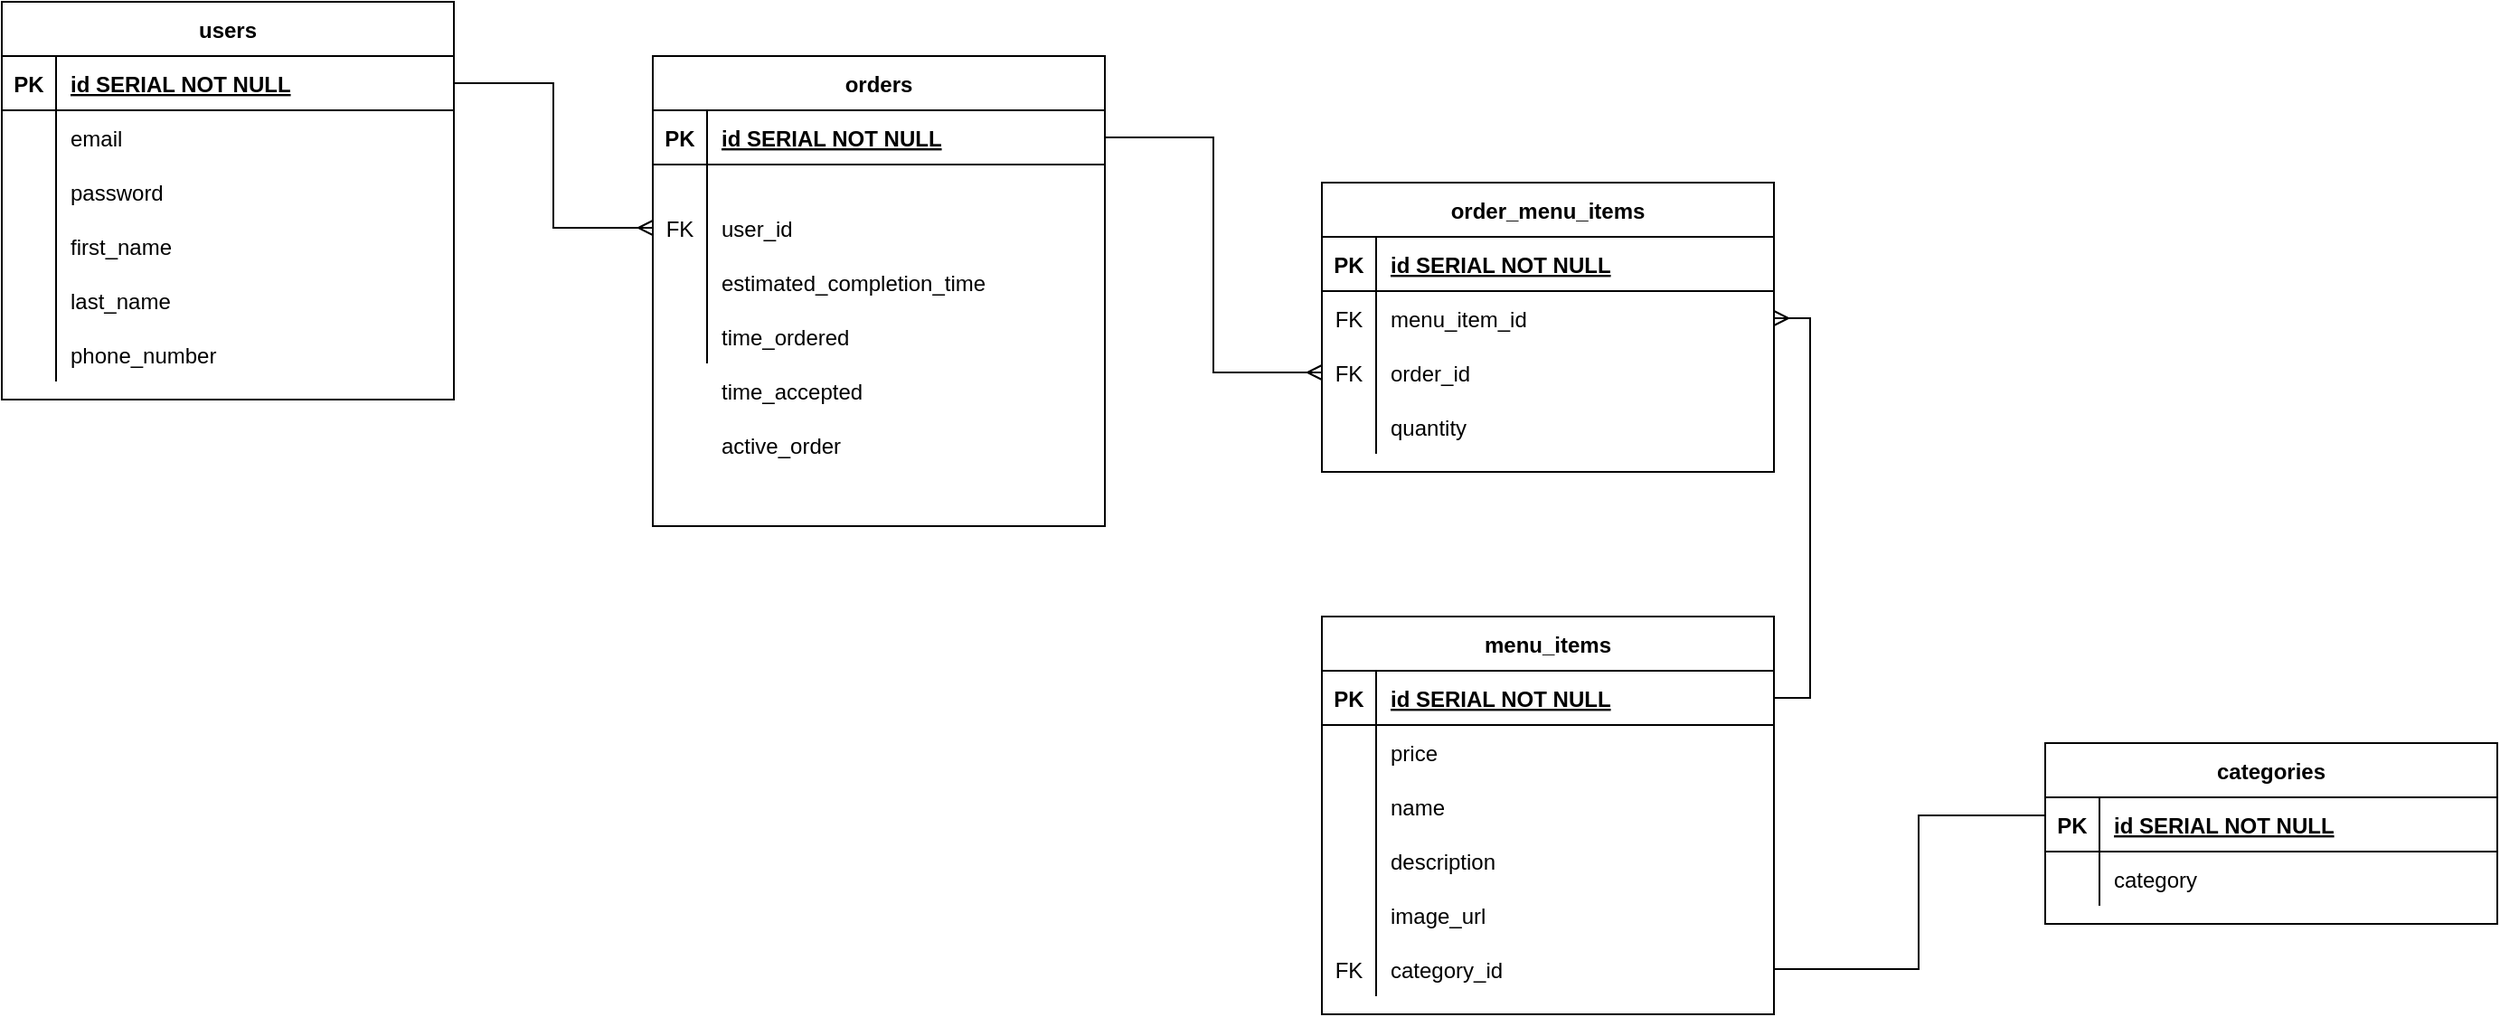 <mxfile version="17.4.2" type="device"><diagram id="R2lEEEUBdFMjLlhIrx00" name="Page-1"><mxGraphModel dx="1952" dy="614" grid="1" gridSize="10" guides="1" tooltips="1" connect="1" arrows="1" fold="1" page="1" pageScale="1" pageWidth="850" pageHeight="1100" math="0" shadow="0" extFonts="Permanent Marker^https://fonts.googleapis.com/css?family=Permanent+Marker"><root><mxCell id="0"/><mxCell id="1" parent="0"/><mxCell id="C-vyLk0tnHw3VtMMgP7b-2" value="orders" style="shape=table;startSize=30;container=1;collapsible=1;childLayout=tableLayout;fixedRows=1;rowLines=0;fontStyle=1;align=center;resizeLast=1;" parent="1" vertex="1"><mxGeometry x="260" y="70" width="250" height="260" as="geometry"/></mxCell><mxCell id="C-vyLk0tnHw3VtMMgP7b-3" value="" style="shape=partialRectangle;collapsible=0;dropTarget=0;pointerEvents=0;fillColor=none;points=[[0,0.5],[1,0.5]];portConstraint=eastwest;top=0;left=0;right=0;bottom=1;" parent="C-vyLk0tnHw3VtMMgP7b-2" vertex="1"><mxGeometry y="30" width="250" height="30" as="geometry"/></mxCell><mxCell id="C-vyLk0tnHw3VtMMgP7b-4" value="PK" style="shape=partialRectangle;overflow=hidden;connectable=0;fillColor=none;top=0;left=0;bottom=0;right=0;fontStyle=1;" parent="C-vyLk0tnHw3VtMMgP7b-3" vertex="1"><mxGeometry width="30" height="30" as="geometry"><mxRectangle width="30" height="30" as="alternateBounds"/></mxGeometry></mxCell><mxCell id="C-vyLk0tnHw3VtMMgP7b-5" value="id SERIAL NOT NULL " style="shape=partialRectangle;overflow=hidden;connectable=0;fillColor=none;top=0;left=0;bottom=0;right=0;align=left;spacingLeft=6;fontStyle=5;" parent="C-vyLk0tnHw3VtMMgP7b-3" vertex="1"><mxGeometry x="30" width="220" height="30" as="geometry"><mxRectangle width="220" height="30" as="alternateBounds"/></mxGeometry></mxCell><mxCell id="SOn1Qj8rkzqcrmWFfUXF-52" style="shape=partialRectangle;collapsible=0;dropTarget=0;pointerEvents=0;fillColor=none;points=[[0,0.5],[1,0.5]];portConstraint=eastwest;top=0;left=0;right=0;bottom=0;" parent="C-vyLk0tnHw3VtMMgP7b-2" vertex="1"><mxGeometry y="60" width="250" height="20" as="geometry"/></mxCell><mxCell id="SOn1Qj8rkzqcrmWFfUXF-53" value="" style="shape=partialRectangle;overflow=hidden;connectable=0;fillColor=none;top=0;left=0;bottom=0;right=0;" parent="SOn1Qj8rkzqcrmWFfUXF-52" vertex="1"><mxGeometry width="30" height="20" as="geometry"><mxRectangle width="30" height="20" as="alternateBounds"/></mxGeometry></mxCell><mxCell id="SOn1Qj8rkzqcrmWFfUXF-54" value="" style="shape=partialRectangle;overflow=hidden;connectable=0;fillColor=none;top=0;left=0;bottom=0;right=0;align=left;spacingLeft=6;" parent="SOn1Qj8rkzqcrmWFfUXF-52" vertex="1"><mxGeometry x="30" width="220" height="20" as="geometry"><mxRectangle width="220" height="20" as="alternateBounds"/></mxGeometry></mxCell><mxCell id="C-vyLk0tnHw3VtMMgP7b-6" value="" style="shape=partialRectangle;collapsible=0;dropTarget=0;pointerEvents=0;fillColor=none;points=[[0,0.5],[1,0.5]];portConstraint=eastwest;top=0;left=0;right=0;bottom=0;" parent="C-vyLk0tnHw3VtMMgP7b-2" vertex="1"><mxGeometry y="80" width="250" height="30" as="geometry"/></mxCell><mxCell id="C-vyLk0tnHw3VtMMgP7b-7" value="FK" style="shape=partialRectangle;overflow=hidden;connectable=0;fillColor=none;top=0;left=0;bottom=0;right=0;" parent="C-vyLk0tnHw3VtMMgP7b-6" vertex="1"><mxGeometry width="30" height="30" as="geometry"><mxRectangle width="30" height="30" as="alternateBounds"/></mxGeometry></mxCell><mxCell id="C-vyLk0tnHw3VtMMgP7b-8" value="user_id" style="shape=partialRectangle;overflow=hidden;connectable=0;fillColor=none;top=0;left=0;bottom=0;right=0;align=left;spacingLeft=6;" parent="C-vyLk0tnHw3VtMMgP7b-6" vertex="1"><mxGeometry x="30" width="220" height="30" as="geometry"><mxRectangle width="220" height="30" as="alternateBounds"/></mxGeometry></mxCell><mxCell id="SOn1Qj8rkzqcrmWFfUXF-27" style="shape=partialRectangle;collapsible=0;dropTarget=0;pointerEvents=0;fillColor=none;points=[[0,0.5],[1,0.5]];portConstraint=eastwest;top=0;left=0;right=0;bottom=0;" parent="C-vyLk0tnHw3VtMMgP7b-2" vertex="1"><mxGeometry y="110" width="250" height="30" as="geometry"/></mxCell><mxCell id="SOn1Qj8rkzqcrmWFfUXF-28" style="shape=partialRectangle;overflow=hidden;connectable=0;fillColor=none;top=0;left=0;bottom=0;right=0;" parent="SOn1Qj8rkzqcrmWFfUXF-27" vertex="1"><mxGeometry width="30" height="30" as="geometry"><mxRectangle width="30" height="30" as="alternateBounds"/></mxGeometry></mxCell><mxCell id="SOn1Qj8rkzqcrmWFfUXF-29" value="estimated_completion_time" style="shape=partialRectangle;overflow=hidden;connectable=0;fillColor=none;top=0;left=0;bottom=0;right=0;align=left;spacingLeft=6;" parent="SOn1Qj8rkzqcrmWFfUXF-27" vertex="1"><mxGeometry x="30" width="220" height="30" as="geometry"><mxRectangle width="220" height="30" as="alternateBounds"/></mxGeometry></mxCell><mxCell id="C-vyLk0tnHw3VtMMgP7b-9" value="" style="shape=partialRectangle;collapsible=0;dropTarget=0;pointerEvents=0;fillColor=none;points=[[0,0.5],[1,0.5]];portConstraint=eastwest;top=0;left=0;right=0;bottom=0;" parent="C-vyLk0tnHw3VtMMgP7b-2" vertex="1"><mxGeometry y="140" width="250" height="30" as="geometry"/></mxCell><mxCell id="C-vyLk0tnHw3VtMMgP7b-10" value="" style="shape=partialRectangle;overflow=hidden;connectable=0;fillColor=none;top=0;left=0;bottom=0;right=0;" parent="C-vyLk0tnHw3VtMMgP7b-9" vertex="1"><mxGeometry width="30" height="30" as="geometry"><mxRectangle width="30" height="30" as="alternateBounds"/></mxGeometry></mxCell><mxCell id="C-vyLk0tnHw3VtMMgP7b-11" value="time_ordered" style="shape=partialRectangle;overflow=hidden;connectable=0;fillColor=none;top=0;left=0;bottom=0;right=0;align=left;spacingLeft=6;" parent="C-vyLk0tnHw3VtMMgP7b-9" vertex="1"><mxGeometry x="30" width="220" height="30" as="geometry"><mxRectangle width="220" height="30" as="alternateBounds"/></mxGeometry></mxCell><mxCell id="SOn1Qj8rkzqcrmWFfUXF-4" value="menu_items" style="shape=table;startSize=30;container=1;collapsible=1;childLayout=tableLayout;fixedRows=1;rowLines=0;fontStyle=1;align=center;resizeLast=1;" parent="1" vertex="1"><mxGeometry x="630" y="380" width="250" height="220" as="geometry"/></mxCell><mxCell id="SOn1Qj8rkzqcrmWFfUXF-5" value="" style="shape=partialRectangle;collapsible=0;dropTarget=0;pointerEvents=0;fillColor=none;points=[[0,0.5],[1,0.5]];portConstraint=eastwest;top=0;left=0;right=0;bottom=1;" parent="SOn1Qj8rkzqcrmWFfUXF-4" vertex="1"><mxGeometry y="30" width="250" height="30" as="geometry"/></mxCell><mxCell id="SOn1Qj8rkzqcrmWFfUXF-6" value="PK" style="shape=partialRectangle;overflow=hidden;connectable=0;fillColor=none;top=0;left=0;bottom=0;right=0;fontStyle=1;" parent="SOn1Qj8rkzqcrmWFfUXF-5" vertex="1"><mxGeometry width="30" height="30" as="geometry"><mxRectangle width="30" height="30" as="alternateBounds"/></mxGeometry></mxCell><mxCell id="SOn1Qj8rkzqcrmWFfUXF-7" value="id SERIAL NOT NULL " style="shape=partialRectangle;overflow=hidden;connectable=0;fillColor=none;top=0;left=0;bottom=0;right=0;align=left;spacingLeft=6;fontStyle=5;" parent="SOn1Qj8rkzqcrmWFfUXF-5" vertex="1"><mxGeometry x="30" width="220" height="30" as="geometry"><mxRectangle width="220" height="30" as="alternateBounds"/></mxGeometry></mxCell><mxCell id="SOn1Qj8rkzqcrmWFfUXF-11" value="" style="shape=partialRectangle;collapsible=0;dropTarget=0;pointerEvents=0;fillColor=none;points=[[0,0.5],[1,0.5]];portConstraint=eastwest;top=0;left=0;right=0;bottom=0;" parent="SOn1Qj8rkzqcrmWFfUXF-4" vertex="1"><mxGeometry y="60" width="250" height="30" as="geometry"/></mxCell><mxCell id="SOn1Qj8rkzqcrmWFfUXF-12" value="" style="shape=partialRectangle;overflow=hidden;connectable=0;fillColor=none;top=0;left=0;bottom=0;right=0;" parent="SOn1Qj8rkzqcrmWFfUXF-11" vertex="1"><mxGeometry width="30" height="30" as="geometry"><mxRectangle width="30" height="30" as="alternateBounds"/></mxGeometry></mxCell><mxCell id="SOn1Qj8rkzqcrmWFfUXF-13" value="price" style="shape=partialRectangle;overflow=hidden;connectable=0;fillColor=none;top=0;left=0;bottom=0;right=0;align=left;spacingLeft=6;" parent="SOn1Qj8rkzqcrmWFfUXF-11" vertex="1"><mxGeometry x="30" width="220" height="30" as="geometry"><mxRectangle width="220" height="30" as="alternateBounds"/></mxGeometry></mxCell><mxCell id="SOn1Qj8rkzqcrmWFfUXF-55" style="shape=partialRectangle;collapsible=0;dropTarget=0;pointerEvents=0;fillColor=none;points=[[0,0.5],[1,0.5]];portConstraint=eastwest;top=0;left=0;right=0;bottom=0;" parent="SOn1Qj8rkzqcrmWFfUXF-4" vertex="1"><mxGeometry y="90" width="250" height="30" as="geometry"/></mxCell><mxCell id="SOn1Qj8rkzqcrmWFfUXF-56" style="shape=partialRectangle;overflow=hidden;connectable=0;fillColor=none;top=0;left=0;bottom=0;right=0;" parent="SOn1Qj8rkzqcrmWFfUXF-55" vertex="1"><mxGeometry width="30" height="30" as="geometry"><mxRectangle width="30" height="30" as="alternateBounds"/></mxGeometry></mxCell><mxCell id="SOn1Qj8rkzqcrmWFfUXF-57" value="name" style="shape=partialRectangle;overflow=hidden;connectable=0;fillColor=none;top=0;left=0;bottom=0;right=0;align=left;spacingLeft=6;" parent="SOn1Qj8rkzqcrmWFfUXF-55" vertex="1"><mxGeometry x="30" width="220" height="30" as="geometry"><mxRectangle width="220" height="30" as="alternateBounds"/></mxGeometry></mxCell><mxCell id="SOn1Qj8rkzqcrmWFfUXF-58" style="shape=partialRectangle;collapsible=0;dropTarget=0;pointerEvents=0;fillColor=none;points=[[0,0.5],[1,0.5]];portConstraint=eastwest;top=0;left=0;right=0;bottom=0;" parent="SOn1Qj8rkzqcrmWFfUXF-4" vertex="1"><mxGeometry y="120" width="250" height="30" as="geometry"/></mxCell><mxCell id="SOn1Qj8rkzqcrmWFfUXF-59" style="shape=partialRectangle;overflow=hidden;connectable=0;fillColor=none;top=0;left=0;bottom=0;right=0;" parent="SOn1Qj8rkzqcrmWFfUXF-58" vertex="1"><mxGeometry width="30" height="30" as="geometry"><mxRectangle width="30" height="30" as="alternateBounds"/></mxGeometry></mxCell><mxCell id="SOn1Qj8rkzqcrmWFfUXF-60" value="description" style="shape=partialRectangle;overflow=hidden;connectable=0;fillColor=none;top=0;left=0;bottom=0;right=0;align=left;spacingLeft=6;" parent="SOn1Qj8rkzqcrmWFfUXF-58" vertex="1"><mxGeometry x="30" width="220" height="30" as="geometry"><mxRectangle width="220" height="30" as="alternateBounds"/></mxGeometry></mxCell><mxCell id="SOn1Qj8rkzqcrmWFfUXF-61" style="shape=partialRectangle;collapsible=0;dropTarget=0;pointerEvents=0;fillColor=none;points=[[0,0.5],[1,0.5]];portConstraint=eastwest;top=0;left=0;right=0;bottom=0;" parent="SOn1Qj8rkzqcrmWFfUXF-4" vertex="1"><mxGeometry y="150" width="250" height="30" as="geometry"/></mxCell><mxCell id="SOn1Qj8rkzqcrmWFfUXF-62" style="shape=partialRectangle;overflow=hidden;connectable=0;fillColor=none;top=0;left=0;bottom=0;right=0;" parent="SOn1Qj8rkzqcrmWFfUXF-61" vertex="1"><mxGeometry width="30" height="30" as="geometry"><mxRectangle width="30" height="30" as="alternateBounds"/></mxGeometry></mxCell><mxCell id="SOn1Qj8rkzqcrmWFfUXF-63" value="image_url" style="shape=partialRectangle;overflow=hidden;connectable=0;fillColor=none;top=0;left=0;bottom=0;right=0;align=left;spacingLeft=6;" parent="SOn1Qj8rkzqcrmWFfUXF-61" vertex="1"><mxGeometry x="30" width="220" height="30" as="geometry"><mxRectangle width="220" height="30" as="alternateBounds"/></mxGeometry></mxCell><mxCell id="SOn1Qj8rkzqcrmWFfUXF-64" style="shape=partialRectangle;collapsible=0;dropTarget=0;pointerEvents=0;fillColor=none;points=[[0,0.5],[1,0.5]];portConstraint=eastwest;top=0;left=0;right=0;bottom=0;" parent="SOn1Qj8rkzqcrmWFfUXF-4" vertex="1"><mxGeometry y="180" width="250" height="30" as="geometry"/></mxCell><mxCell id="SOn1Qj8rkzqcrmWFfUXF-65" value="FK" style="shape=partialRectangle;overflow=hidden;connectable=0;fillColor=none;top=0;left=0;bottom=0;right=0;" parent="SOn1Qj8rkzqcrmWFfUXF-64" vertex="1"><mxGeometry width="30" height="30" as="geometry"><mxRectangle width="30" height="30" as="alternateBounds"/></mxGeometry></mxCell><mxCell id="SOn1Qj8rkzqcrmWFfUXF-66" value="category_id" style="shape=partialRectangle;overflow=hidden;connectable=0;fillColor=none;top=0;left=0;bottom=0;right=0;align=left;spacingLeft=6;" parent="SOn1Qj8rkzqcrmWFfUXF-64" vertex="1"><mxGeometry x="30" width="220" height="30" as="geometry"><mxRectangle width="220" height="30" as="alternateBounds"/></mxGeometry></mxCell><mxCell id="SOn1Qj8rkzqcrmWFfUXF-14" value="users" style="shape=table;startSize=30;container=1;collapsible=1;childLayout=tableLayout;fixedRows=1;rowLines=0;fontStyle=1;align=center;resizeLast=1;" parent="1" vertex="1"><mxGeometry x="-100" y="40" width="250" height="220" as="geometry"/></mxCell><mxCell id="SOn1Qj8rkzqcrmWFfUXF-15" value="" style="shape=partialRectangle;collapsible=0;dropTarget=0;pointerEvents=0;fillColor=none;points=[[0,0.5],[1,0.5]];portConstraint=eastwest;top=0;left=0;right=0;bottom=1;" parent="SOn1Qj8rkzqcrmWFfUXF-14" vertex="1"><mxGeometry y="30" width="250" height="30" as="geometry"/></mxCell><mxCell id="SOn1Qj8rkzqcrmWFfUXF-16" value="PK" style="shape=partialRectangle;overflow=hidden;connectable=0;fillColor=none;top=0;left=0;bottom=0;right=0;fontStyle=1;" parent="SOn1Qj8rkzqcrmWFfUXF-15" vertex="1"><mxGeometry width="30" height="30" as="geometry"><mxRectangle width="30" height="30" as="alternateBounds"/></mxGeometry></mxCell><mxCell id="SOn1Qj8rkzqcrmWFfUXF-17" value="id SERIAL NOT NULL " style="shape=partialRectangle;overflow=hidden;connectable=0;fillColor=none;top=0;left=0;bottom=0;right=0;align=left;spacingLeft=6;fontStyle=5;" parent="SOn1Qj8rkzqcrmWFfUXF-15" vertex="1"><mxGeometry x="30" width="220" height="30" as="geometry"><mxRectangle width="220" height="30" as="alternateBounds"/></mxGeometry></mxCell><mxCell id="SOn1Qj8rkzqcrmWFfUXF-18" value="" style="shape=partialRectangle;collapsible=0;dropTarget=0;pointerEvents=0;fillColor=none;points=[[0,0.5],[1,0.5]];portConstraint=eastwest;top=0;left=0;right=0;bottom=0;" parent="SOn1Qj8rkzqcrmWFfUXF-14" vertex="1"><mxGeometry y="60" width="250" height="30" as="geometry"/></mxCell><mxCell id="SOn1Qj8rkzqcrmWFfUXF-19" value="" style="shape=partialRectangle;overflow=hidden;connectable=0;fillColor=none;top=0;left=0;bottom=0;right=0;" parent="SOn1Qj8rkzqcrmWFfUXF-18" vertex="1"><mxGeometry width="30" height="30" as="geometry"><mxRectangle width="30" height="30" as="alternateBounds"/></mxGeometry></mxCell><mxCell id="SOn1Qj8rkzqcrmWFfUXF-20" value="email" style="shape=partialRectangle;overflow=hidden;connectable=0;fillColor=none;top=0;left=0;bottom=0;right=0;align=left;spacingLeft=6;" parent="SOn1Qj8rkzqcrmWFfUXF-18" vertex="1"><mxGeometry x="30" width="220" height="30" as="geometry"><mxRectangle width="220" height="30" as="alternateBounds"/></mxGeometry></mxCell><mxCell id="SOn1Qj8rkzqcrmWFfUXF-21" value="" style="shape=partialRectangle;collapsible=0;dropTarget=0;pointerEvents=0;fillColor=none;points=[[0,0.5],[1,0.5]];portConstraint=eastwest;top=0;left=0;right=0;bottom=0;" parent="SOn1Qj8rkzqcrmWFfUXF-14" vertex="1"><mxGeometry y="90" width="250" height="30" as="geometry"/></mxCell><mxCell id="SOn1Qj8rkzqcrmWFfUXF-22" value="" style="shape=partialRectangle;overflow=hidden;connectable=0;fillColor=none;top=0;left=0;bottom=0;right=0;" parent="SOn1Qj8rkzqcrmWFfUXF-21" vertex="1"><mxGeometry width="30" height="30" as="geometry"><mxRectangle width="30" height="30" as="alternateBounds"/></mxGeometry></mxCell><mxCell id="SOn1Qj8rkzqcrmWFfUXF-23" value="password" style="shape=partialRectangle;overflow=hidden;connectable=0;fillColor=none;top=0;left=0;bottom=0;right=0;align=left;spacingLeft=6;" parent="SOn1Qj8rkzqcrmWFfUXF-21" vertex="1"><mxGeometry x="30" width="220" height="30" as="geometry"><mxRectangle width="220" height="30" as="alternateBounds"/></mxGeometry></mxCell><mxCell id="SOn1Qj8rkzqcrmWFfUXF-95" style="shape=partialRectangle;collapsible=0;dropTarget=0;pointerEvents=0;fillColor=none;points=[[0,0.5],[1,0.5]];portConstraint=eastwest;top=0;left=0;right=0;bottom=0;" parent="SOn1Qj8rkzqcrmWFfUXF-14" vertex="1"><mxGeometry y="120" width="250" height="30" as="geometry"/></mxCell><mxCell id="SOn1Qj8rkzqcrmWFfUXF-96" style="shape=partialRectangle;overflow=hidden;connectable=0;fillColor=none;top=0;left=0;bottom=0;right=0;" parent="SOn1Qj8rkzqcrmWFfUXF-95" vertex="1"><mxGeometry width="30" height="30" as="geometry"><mxRectangle width="30" height="30" as="alternateBounds"/></mxGeometry></mxCell><mxCell id="SOn1Qj8rkzqcrmWFfUXF-97" value="first_name" style="shape=partialRectangle;overflow=hidden;connectable=0;fillColor=none;top=0;left=0;bottom=0;right=0;align=left;spacingLeft=6;" parent="SOn1Qj8rkzqcrmWFfUXF-95" vertex="1"><mxGeometry x="30" width="220" height="30" as="geometry"><mxRectangle width="220" height="30" as="alternateBounds"/></mxGeometry></mxCell><mxCell id="SOn1Qj8rkzqcrmWFfUXF-101" style="shape=partialRectangle;collapsible=0;dropTarget=0;pointerEvents=0;fillColor=none;points=[[0,0.5],[1,0.5]];portConstraint=eastwest;top=0;left=0;right=0;bottom=0;" parent="SOn1Qj8rkzqcrmWFfUXF-14" vertex="1"><mxGeometry y="150" width="250" height="30" as="geometry"/></mxCell><mxCell id="SOn1Qj8rkzqcrmWFfUXF-102" style="shape=partialRectangle;overflow=hidden;connectable=0;fillColor=none;top=0;left=0;bottom=0;right=0;" parent="SOn1Qj8rkzqcrmWFfUXF-101" vertex="1"><mxGeometry width="30" height="30" as="geometry"><mxRectangle width="30" height="30" as="alternateBounds"/></mxGeometry></mxCell><mxCell id="SOn1Qj8rkzqcrmWFfUXF-103" value="last_name" style="shape=partialRectangle;overflow=hidden;connectable=0;fillColor=none;top=0;left=0;bottom=0;right=0;align=left;spacingLeft=6;" parent="SOn1Qj8rkzqcrmWFfUXF-101" vertex="1"><mxGeometry x="30" width="220" height="30" as="geometry"><mxRectangle width="220" height="30" as="alternateBounds"/></mxGeometry></mxCell><mxCell id="SOn1Qj8rkzqcrmWFfUXF-98" style="shape=partialRectangle;collapsible=0;dropTarget=0;pointerEvents=0;fillColor=none;points=[[0,0.5],[1,0.5]];portConstraint=eastwest;top=0;left=0;right=0;bottom=0;" parent="SOn1Qj8rkzqcrmWFfUXF-14" vertex="1"><mxGeometry y="180" width="250" height="30" as="geometry"/></mxCell><mxCell id="SOn1Qj8rkzqcrmWFfUXF-99" style="shape=partialRectangle;overflow=hidden;connectable=0;fillColor=none;top=0;left=0;bottom=0;right=0;" parent="SOn1Qj8rkzqcrmWFfUXF-98" vertex="1"><mxGeometry width="30" height="30" as="geometry"><mxRectangle width="30" height="30" as="alternateBounds"/></mxGeometry></mxCell><mxCell id="SOn1Qj8rkzqcrmWFfUXF-100" value="phone_number" style="shape=partialRectangle;overflow=hidden;connectable=0;fillColor=none;top=0;left=0;bottom=0;right=0;align=left;spacingLeft=6;" parent="SOn1Qj8rkzqcrmWFfUXF-98" vertex="1"><mxGeometry x="30" width="220" height="30" as="geometry"><mxRectangle width="220" height="30" as="alternateBounds"/></mxGeometry></mxCell><mxCell id="SOn1Qj8rkzqcrmWFfUXF-33" value="order_menu_items" style="shape=table;startSize=30;container=1;collapsible=1;childLayout=tableLayout;fixedRows=1;rowLines=0;fontStyle=1;align=center;resizeLast=1;" parent="1" vertex="1"><mxGeometry x="630" y="140" width="250" height="160" as="geometry"/></mxCell><mxCell id="SOn1Qj8rkzqcrmWFfUXF-34" value="" style="shape=partialRectangle;collapsible=0;dropTarget=0;pointerEvents=0;fillColor=none;points=[[0,0.5],[1,0.5]];portConstraint=eastwest;top=0;left=0;right=0;bottom=1;" parent="SOn1Qj8rkzqcrmWFfUXF-33" vertex="1"><mxGeometry y="30" width="250" height="30" as="geometry"/></mxCell><mxCell id="SOn1Qj8rkzqcrmWFfUXF-35" value="PK" style="shape=partialRectangle;overflow=hidden;connectable=0;fillColor=none;top=0;left=0;bottom=0;right=0;fontStyle=1;" parent="SOn1Qj8rkzqcrmWFfUXF-34" vertex="1"><mxGeometry width="30" height="30" as="geometry"><mxRectangle width="30" height="30" as="alternateBounds"/></mxGeometry></mxCell><mxCell id="SOn1Qj8rkzqcrmWFfUXF-36" value="id SERIAL NOT NULL " style="shape=partialRectangle;overflow=hidden;connectable=0;fillColor=none;top=0;left=0;bottom=0;right=0;align=left;spacingLeft=6;fontStyle=5;" parent="SOn1Qj8rkzqcrmWFfUXF-34" vertex="1"><mxGeometry x="30" width="220" height="30" as="geometry"><mxRectangle width="220" height="30" as="alternateBounds"/></mxGeometry></mxCell><mxCell id="SOn1Qj8rkzqcrmWFfUXF-37" value="" style="shape=partialRectangle;collapsible=0;dropTarget=0;pointerEvents=0;fillColor=none;points=[[0,0.5],[1,0.5]];portConstraint=eastwest;top=0;left=0;right=0;bottom=0;" parent="SOn1Qj8rkzqcrmWFfUXF-33" vertex="1"><mxGeometry y="60" width="250" height="30" as="geometry"/></mxCell><mxCell id="SOn1Qj8rkzqcrmWFfUXF-38" value="FK" style="shape=partialRectangle;overflow=hidden;connectable=0;fillColor=none;top=0;left=0;bottom=0;right=0;" parent="SOn1Qj8rkzqcrmWFfUXF-37" vertex="1"><mxGeometry width="30" height="30" as="geometry"><mxRectangle width="30" height="30" as="alternateBounds"/></mxGeometry></mxCell><mxCell id="SOn1Qj8rkzqcrmWFfUXF-39" value="menu_item_id" style="shape=partialRectangle;overflow=hidden;connectable=0;fillColor=none;top=0;left=0;bottom=0;right=0;align=left;spacingLeft=6;" parent="SOn1Qj8rkzqcrmWFfUXF-37" vertex="1"><mxGeometry x="30" width="220" height="30" as="geometry"><mxRectangle width="220" height="30" as="alternateBounds"/></mxGeometry></mxCell><mxCell id="SOn1Qj8rkzqcrmWFfUXF-40" value="" style="shape=partialRectangle;collapsible=0;dropTarget=0;pointerEvents=0;fillColor=none;points=[[0,0.5],[1,0.5]];portConstraint=eastwest;top=0;left=0;right=0;bottom=0;" parent="SOn1Qj8rkzqcrmWFfUXF-33" vertex="1"><mxGeometry y="90" width="250" height="30" as="geometry"/></mxCell><mxCell id="SOn1Qj8rkzqcrmWFfUXF-41" value="FK" style="shape=partialRectangle;overflow=hidden;connectable=0;fillColor=none;top=0;left=0;bottom=0;right=0;" parent="SOn1Qj8rkzqcrmWFfUXF-40" vertex="1"><mxGeometry width="30" height="30" as="geometry"><mxRectangle width="30" height="30" as="alternateBounds"/></mxGeometry></mxCell><mxCell id="SOn1Qj8rkzqcrmWFfUXF-42" value="order_id" style="shape=partialRectangle;overflow=hidden;connectable=0;fillColor=none;top=0;left=0;bottom=0;right=0;align=left;spacingLeft=6;" parent="SOn1Qj8rkzqcrmWFfUXF-40" vertex="1"><mxGeometry x="30" width="220" height="30" as="geometry"><mxRectangle width="220" height="30" as="alternateBounds"/></mxGeometry></mxCell><mxCell id="SOn1Qj8rkzqcrmWFfUXF-43" style="shape=partialRectangle;collapsible=0;dropTarget=0;pointerEvents=0;fillColor=none;points=[[0,0.5],[1,0.5]];portConstraint=eastwest;top=0;left=0;right=0;bottom=0;" parent="SOn1Qj8rkzqcrmWFfUXF-33" vertex="1"><mxGeometry y="120" width="250" height="30" as="geometry"/></mxCell><mxCell id="SOn1Qj8rkzqcrmWFfUXF-44" style="shape=partialRectangle;overflow=hidden;connectable=0;fillColor=none;top=0;left=0;bottom=0;right=0;" parent="SOn1Qj8rkzqcrmWFfUXF-43" vertex="1"><mxGeometry width="30" height="30" as="geometry"><mxRectangle width="30" height="30" as="alternateBounds"/></mxGeometry></mxCell><mxCell id="SOn1Qj8rkzqcrmWFfUXF-45" value="quantity" style="shape=partialRectangle;overflow=hidden;connectable=0;fillColor=none;top=0;left=0;bottom=0;right=0;align=left;spacingLeft=6;" parent="SOn1Qj8rkzqcrmWFfUXF-43" vertex="1"><mxGeometry x="30" width="220" height="30" as="geometry"><mxRectangle width="220" height="30" as="alternateBounds"/></mxGeometry></mxCell><mxCell id="SOn1Qj8rkzqcrmWFfUXF-76" value="categories" style="shape=table;startSize=30;container=1;collapsible=1;childLayout=tableLayout;fixedRows=1;rowLines=0;fontStyle=1;align=center;resizeLast=1;" parent="1" vertex="1"><mxGeometry x="1030" y="450" width="250" height="100" as="geometry"/></mxCell><mxCell id="SOn1Qj8rkzqcrmWFfUXF-77" value="" style="shape=partialRectangle;collapsible=0;dropTarget=0;pointerEvents=0;fillColor=none;points=[[0,0.5],[1,0.5]];portConstraint=eastwest;top=0;left=0;right=0;bottom=1;" parent="SOn1Qj8rkzqcrmWFfUXF-76" vertex="1"><mxGeometry y="30" width="250" height="30" as="geometry"/></mxCell><mxCell id="SOn1Qj8rkzqcrmWFfUXF-78" value="PK" style="shape=partialRectangle;overflow=hidden;connectable=0;fillColor=none;top=0;left=0;bottom=0;right=0;fontStyle=1;" parent="SOn1Qj8rkzqcrmWFfUXF-77" vertex="1"><mxGeometry width="30" height="30" as="geometry"><mxRectangle width="30" height="30" as="alternateBounds"/></mxGeometry></mxCell><mxCell id="SOn1Qj8rkzqcrmWFfUXF-79" value="id SERIAL NOT NULL " style="shape=partialRectangle;overflow=hidden;connectable=0;fillColor=none;top=0;left=0;bottom=0;right=0;align=left;spacingLeft=6;fontStyle=5;" parent="SOn1Qj8rkzqcrmWFfUXF-77" vertex="1"><mxGeometry x="30" width="220" height="30" as="geometry"><mxRectangle width="220" height="30" as="alternateBounds"/></mxGeometry></mxCell><mxCell id="SOn1Qj8rkzqcrmWFfUXF-80" value="" style="shape=partialRectangle;collapsible=0;dropTarget=0;pointerEvents=0;fillColor=none;points=[[0,0.5],[1,0.5]];portConstraint=eastwest;top=0;left=0;right=0;bottom=0;" parent="SOn1Qj8rkzqcrmWFfUXF-76" vertex="1"><mxGeometry y="60" width="250" height="30" as="geometry"/></mxCell><mxCell id="SOn1Qj8rkzqcrmWFfUXF-81" value="" style="shape=partialRectangle;overflow=hidden;connectable=0;fillColor=none;top=0;left=0;bottom=0;right=0;" parent="SOn1Qj8rkzqcrmWFfUXF-80" vertex="1"><mxGeometry width="30" height="30" as="geometry"><mxRectangle width="30" height="30" as="alternateBounds"/></mxGeometry></mxCell><mxCell id="SOn1Qj8rkzqcrmWFfUXF-82" value="category" style="shape=partialRectangle;overflow=hidden;connectable=0;fillColor=none;top=0;left=0;bottom=0;right=0;align=left;spacingLeft=6;" parent="SOn1Qj8rkzqcrmWFfUXF-80" vertex="1"><mxGeometry x="30" width="220" height="30" as="geometry"><mxRectangle width="220" height="30" as="alternateBounds"/></mxGeometry></mxCell><mxCell id="SOn1Qj8rkzqcrmWFfUXF-104" style="edgeStyle=orthogonalEdgeStyle;rounded=0;orthogonalLoop=1;jettySize=auto;html=1;entryX=0;entryY=0.5;entryDx=0;entryDy=0;endArrow=ERmany;endFill=0;" parent="1" source="SOn1Qj8rkzqcrmWFfUXF-15" target="C-vyLk0tnHw3VtMMgP7b-6" edge="1"><mxGeometry relative="1" as="geometry"/></mxCell><mxCell id="SOn1Qj8rkzqcrmWFfUXF-105" style="edgeStyle=orthogonalEdgeStyle;rounded=0;orthogonalLoop=1;jettySize=auto;html=1;endArrow=ERmany;endFill=0;entryX=0;entryY=0.5;entryDx=0;entryDy=0;exitX=1;exitY=0.5;exitDx=0;exitDy=0;" parent="1" source="C-vyLk0tnHw3VtMMgP7b-3" target="SOn1Qj8rkzqcrmWFfUXF-40" edge="1"><mxGeometry relative="1" as="geometry"/></mxCell><mxCell id="SOn1Qj8rkzqcrmWFfUXF-107" style="edgeStyle=orthogonalEdgeStyle;rounded=0;orthogonalLoop=1;jettySize=auto;html=1;entryX=0;entryY=0.5;entryDx=0;entryDy=0;endArrow=none;endFill=0;" parent="1" source="SOn1Qj8rkzqcrmWFfUXF-64" target="SOn1Qj8rkzqcrmWFfUXF-77" edge="1"><mxGeometry relative="1" as="geometry"><Array as="points"><mxPoint x="960" y="575"/><mxPoint x="960" y="490"/><mxPoint x="1030" y="490"/></Array></mxGeometry></mxCell><mxCell id="SOn1Qj8rkzqcrmWFfUXF-108" style="edgeStyle=orthogonalEdgeStyle;rounded=0;orthogonalLoop=1;jettySize=auto;html=1;entryX=0;entryY=0.5;entryDx=0;entryDy=0;endArrow=ERmany;endFill=0;" parent="1" target="SOn1Qj8rkzqcrmWFfUXF-34" edge="1"><mxGeometry relative="1" as="geometry"><Array as="points"><mxPoint x="550" y="455"/><mxPoint x="550" y="185"/></Array></mxGeometry></mxCell><mxCell id="SOn1Qj8rkzqcrmWFfUXF-112" style="edgeStyle=orthogonalEdgeStyle;rounded=0;orthogonalLoop=1;jettySize=auto;html=1;entryX=1;entryY=0.5;entryDx=0;entryDy=0;endArrow=none;endFill=0;startArrow=ERmany;startFill=0;" parent="1" source="SOn1Qj8rkzqcrmWFfUXF-37" target="SOn1Qj8rkzqcrmWFfUXF-5" edge="1"><mxGeometry relative="1" as="geometry"><Array as="points"><mxPoint x="900" y="215"/><mxPoint x="900" y="425"/></Array></mxGeometry></mxCell><mxCell id="j8hrhuTVdKWU4p_ZN2Y2-11" value="time_accepted" style="shape=partialRectangle;overflow=hidden;connectable=0;fillColor=none;top=0;left=0;bottom=0;right=0;align=left;spacingLeft=6;" vertex="1" parent="1"><mxGeometry x="290" y="240" width="220" height="30" as="geometry"><mxRectangle width="220" height="30" as="alternateBounds"/></mxGeometry></mxCell><mxCell id="j8hrhuTVdKWU4p_ZN2Y2-13" value="active_order" style="shape=partialRectangle;overflow=hidden;connectable=0;fillColor=none;top=0;left=0;bottom=0;right=0;align=left;spacingLeft=6;" vertex="1" parent="1"><mxGeometry x="290" y="270" width="220" height="30" as="geometry"><mxRectangle width="220" height="30" as="alternateBounds"/></mxGeometry></mxCell></root></mxGraphModel></diagram></mxfile>